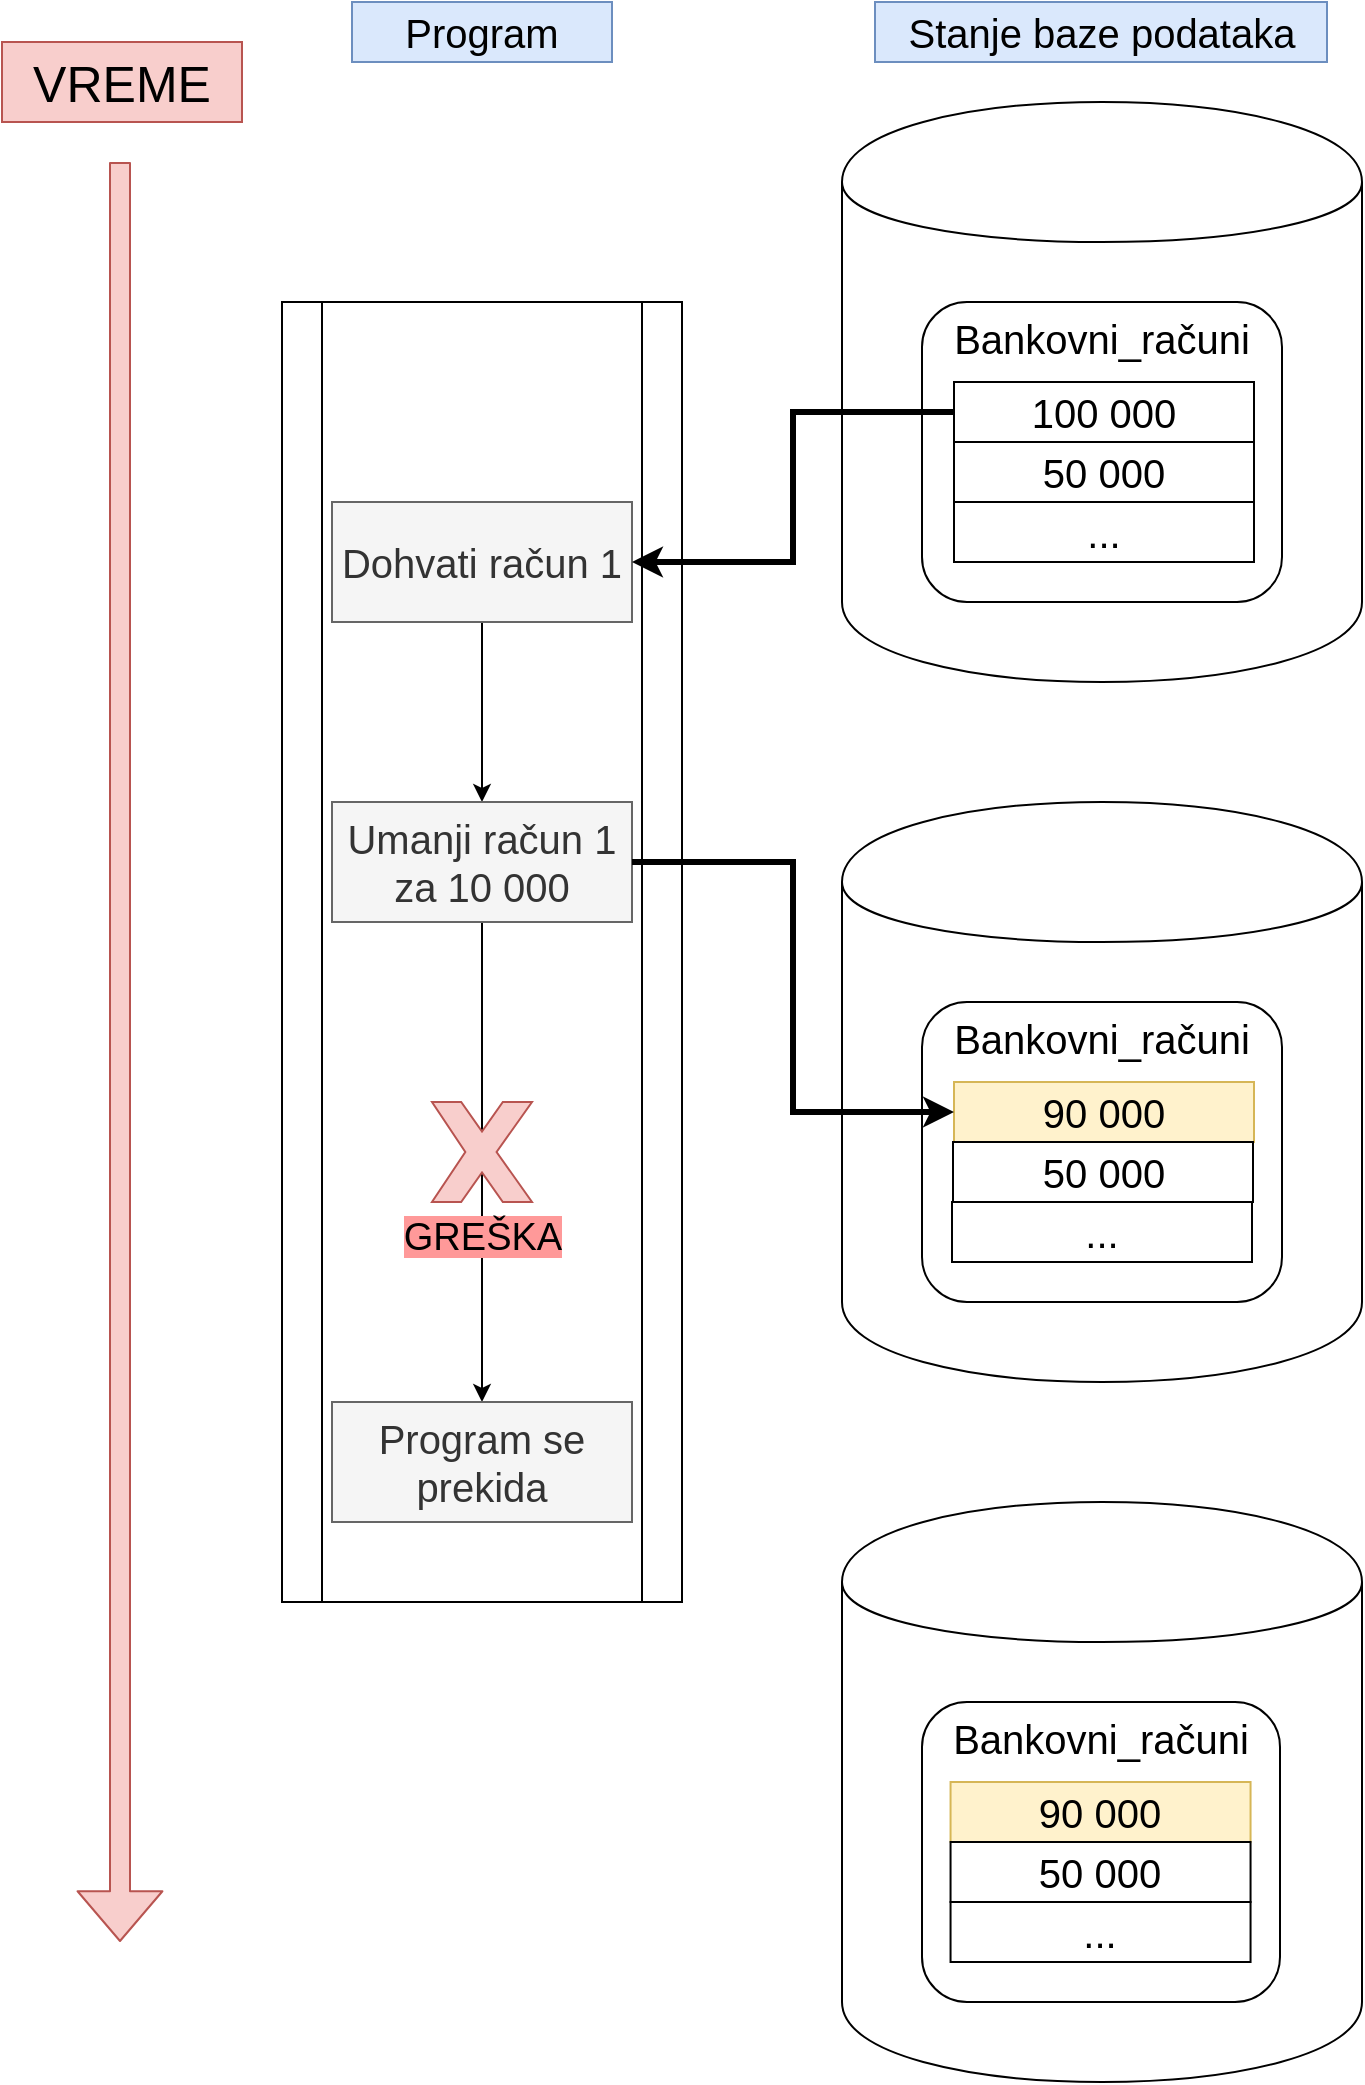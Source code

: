 <mxfile version="11.3.0" type="device" pages="1"><diagram id="J8XDwqtPJ2iqr0Ut4vWG" name="Page-1"><mxGraphModel dx="981" dy="567" grid="1" gridSize="10" guides="1" tooltips="1" connect="1" arrows="1" fold="1" page="1" pageScale="1" pageWidth="850" pageHeight="1100" math="0" shadow="0"><root><mxCell id="0"/><mxCell id="1" parent="0"/><mxCell id="MhXfpCFOzw-qpu2R7O6C-27" value="" style="shape=cylinder;whiteSpace=wrap;html=1;boundedLbl=1;backgroundOutline=1;verticalAlign=middle;labelPosition=center;verticalLabelPosition=middle;align=center;fontSize=20;" parent="1" vertex="1"><mxGeometry x="510" y="450" width="260" height="290" as="geometry"/></mxCell><mxCell id="MhXfpCFOzw-qpu2R7O6C-29" value="Bankovni_računi" style="rounded=1;whiteSpace=wrap;html=1;verticalAlign=top;fontSize=20;" parent="1" vertex="1"><mxGeometry x="550" y="550" width="180" height="150" as="geometry"/></mxCell><mxCell id="MhXfpCFOzw-qpu2R7O6C-33" value="90 000" style="rounded=0;whiteSpace=wrap;html=1;fillColor=#fff2cc;strokeColor=#d6b656;fontSize=20;" parent="1" vertex="1"><mxGeometry x="566" y="590" width="150" height="30" as="geometry"/></mxCell><mxCell id="MhXfpCFOzw-qpu2R7O6C-17" value="" style="shape=process;whiteSpace=wrap;html=1;backgroundOutline=1;verticalAlign=top;fontSize=20;" parent="1" vertex="1"><mxGeometry x="230" y="200" width="200" height="650" as="geometry"/></mxCell><mxCell id="MhXfpCFOzw-qpu2R7O6C-35" style="edgeStyle=orthogonalEdgeStyle;rounded=0;orthogonalLoop=1;jettySize=auto;html=1;exitX=0.5;exitY=1;exitDx=0;exitDy=0;entryX=0.5;entryY=0;entryDx=0;entryDy=0;fontSize=20;" parent="1" source="MhXfpCFOzw-qpu2R7O6C-18" target="MhXfpCFOzw-qpu2R7O6C-19" edge="1"><mxGeometry relative="1" as="geometry"/></mxCell><mxCell id="MhXfpCFOzw-qpu2R7O6C-18" value="Dohvati račun 1" style="text;html=1;strokeColor=#666666;fillColor=#f5f5f5;align=center;verticalAlign=middle;whiteSpace=wrap;rounded=0;fontColor=#333333;fontSize=20;" parent="1" vertex="1"><mxGeometry x="255" y="300" width="150" height="60" as="geometry"/></mxCell><mxCell id="MhXfpCFOzw-qpu2R7O6C-48" style="edgeStyle=orthogonalEdgeStyle;rounded=0;orthogonalLoop=1;jettySize=auto;html=1;exitX=0.5;exitY=1;exitDx=0;exitDy=0;entryX=0.5;entryY=0;entryDx=0;entryDy=0;fontSize=20;" parent="1" source="MhXfpCFOzw-qpu2R7O6C-19" target="MhXfpCFOzw-qpu2R7O6C-39" edge="1"><mxGeometry relative="1" as="geometry"/></mxCell><mxCell id="MhXfpCFOzw-qpu2R7O6C-19" value="Umanji račun 1&lt;br&gt;za 10 000" style="text;html=1;strokeColor=#666666;fillColor=#f5f5f5;align=center;verticalAlign=middle;whiteSpace=wrap;rounded=0;fontColor=#333333;fontSize=20;" parent="1" vertex="1"><mxGeometry x="255" y="450" width="150" height="60" as="geometry"/></mxCell><mxCell id="MhXfpCFOzw-qpu2R7O6C-2" value="Stanje baze podataka" style="text;html=1;strokeColor=#6c8ebf;fillColor=#dae8fc;align=center;verticalAlign=middle;whiteSpace=wrap;rounded=0;fontSize=20;" parent="1" vertex="1"><mxGeometry x="526.5" y="50" width="226" height="30" as="geometry"/></mxCell><mxCell id="MhXfpCFOzw-qpu2R7O6C-24" value="Program" style="text;html=1;strokeColor=#6c8ebf;fillColor=#dae8fc;align=center;verticalAlign=middle;whiteSpace=wrap;rounded=0;fontSize=20;" parent="1" vertex="1"><mxGeometry x="265" y="50" width="130" height="30" as="geometry"/></mxCell><mxCell id="MhXfpCFOzw-qpu2R7O6C-39" value="Program se prekida" style="text;html=1;strokeColor=#666666;fillColor=#f5f5f5;align=center;verticalAlign=middle;whiteSpace=wrap;rounded=0;fontColor=#333333;fontSize=20;" parent="1" vertex="1"><mxGeometry x="255" y="750" width="150" height="60" as="geometry"/></mxCell><mxCell id="MhXfpCFOzw-qpu2R7O6C-49" value="" style="shape=flexArrow;endArrow=classic;html=1;fontSize=17;fillColor=#f8cecc;strokeColor=#b85450;endWidth=31.429;endSize=7.957;" parent="1" edge="1"><mxGeometry width="50" height="50" relative="1" as="geometry"><mxPoint x="149" y="130" as="sourcePoint"/><mxPoint x="149" y="1020" as="targetPoint"/></mxGeometry></mxCell><mxCell id="MhXfpCFOzw-qpu2R7O6C-50" value="VREME" style="text;html=1;strokeColor=#b85450;fillColor=#f8cecc;align=center;verticalAlign=middle;whiteSpace=wrap;rounded=0;fontSize=25;" parent="1" vertex="1"><mxGeometry x="90" y="70" width="120" height="40" as="geometry"/></mxCell><mxCell id="MhXfpCFOzw-qpu2R7O6C-1" value="" style="shape=cylinder;whiteSpace=wrap;html=1;boundedLbl=1;backgroundOutline=1;verticalAlign=middle;labelPosition=center;verticalLabelPosition=middle;align=center;fontSize=20;" parent="1" vertex="1"><mxGeometry x="510" y="100" width="260" height="290" as="geometry"/></mxCell><mxCell id="MhXfpCFOzw-qpu2R7O6C-16" value="" style="group;fontSize=20;" parent="1" vertex="1" connectable="0"><mxGeometry x="550" y="200" width="180" height="150" as="geometry"/></mxCell><mxCell id="MhXfpCFOzw-qpu2R7O6C-8" value="Bankovni_računi" style="rounded=1;whiteSpace=wrap;html=1;verticalAlign=top;fontSize=20;" parent="MhXfpCFOzw-qpu2R7O6C-16" vertex="1"><mxGeometry width="180" height="150" as="geometry"/></mxCell><mxCell id="MhXfpCFOzw-qpu2R7O6C-4" value="100 000" style="rounded=0;whiteSpace=wrap;html=1;fontSize=20;" parent="MhXfpCFOzw-qpu2R7O6C-16" vertex="1"><mxGeometry x="16" y="40" width="150" height="30" as="geometry"/></mxCell><mxCell id="MhXfpCFOzw-qpu2R7O6C-5" value="50 000" style="rounded=0;whiteSpace=wrap;html=1;fontSize=20;" parent="MhXfpCFOzw-qpu2R7O6C-16" vertex="1"><mxGeometry x="16" y="70" width="150" height="30" as="geometry"/></mxCell><mxCell id="MhXfpCFOzw-qpu2R7O6C-6" value="..." style="rounded=0;whiteSpace=wrap;html=1;fontSize=20;" parent="MhXfpCFOzw-qpu2R7O6C-16" vertex="1"><mxGeometry x="16" y="100" width="150" height="30" as="geometry"/></mxCell><mxCell id="MhXfpCFOzw-qpu2R7O6C-41" value="" style="shape=cylinder;whiteSpace=wrap;html=1;boundedLbl=1;backgroundOutline=1;verticalAlign=middle;labelPosition=center;verticalLabelPosition=middle;align=center;fontSize=20;" parent="1" vertex="1"><mxGeometry x="510" y="800" width="260" height="290" as="geometry"/></mxCell><mxCell id="MhXfpCFOzw-qpu2R7O6C-42" value="" style="group;fontSize=20;" parent="1" vertex="1" connectable="0"><mxGeometry x="550" y="900" width="180" height="150" as="geometry"/></mxCell><mxCell id="MhXfpCFOzw-qpu2R7O6C-43" value="Bankovni_računi" style="rounded=1;whiteSpace=wrap;html=1;verticalAlign=top;fontSize=20;" parent="MhXfpCFOzw-qpu2R7O6C-42" vertex="1"><mxGeometry width="179" height="150" as="geometry"/></mxCell><mxCell id="MhXfpCFOzw-qpu2R7O6C-44" value="90 000" style="rounded=0;whiteSpace=wrap;html=1;fillColor=#fff2cc;strokeColor=#d6b656;fontSize=20;" parent="MhXfpCFOzw-qpu2R7O6C-42" vertex="1"><mxGeometry x="14.276" y="40" width="150" height="30" as="geometry"/></mxCell><mxCell id="MhXfpCFOzw-qpu2R7O6C-45" value="50 000" style="rounded=0;whiteSpace=wrap;html=1;fontSize=20;" parent="MhXfpCFOzw-qpu2R7O6C-42" vertex="1"><mxGeometry x="14.276" y="70" width="150" height="30" as="geometry"/></mxCell><mxCell id="MhXfpCFOzw-qpu2R7O6C-46" value="..." style="rounded=0;whiteSpace=wrap;html=1;fontSize=20;" parent="MhXfpCFOzw-qpu2R7O6C-42" vertex="1"><mxGeometry x="14.276" y="100" width="150" height="30" as="geometry"/></mxCell><mxCell id="MhXfpCFOzw-qpu2R7O6C-34" style="edgeStyle=orthogonalEdgeStyle;rounded=0;orthogonalLoop=1;jettySize=auto;html=1;exitX=0;exitY=0.5;exitDx=0;exitDy=0;entryX=1;entryY=0.5;entryDx=0;entryDy=0;fontSize=20;strokeWidth=3;" parent="1" source="MhXfpCFOzw-qpu2R7O6C-4" target="MhXfpCFOzw-qpu2R7O6C-18" edge="1"><mxGeometry relative="1" as="geometry"/></mxCell><mxCell id="MhXfpCFOzw-qpu2R7O6C-31" value="..." style="rounded=0;whiteSpace=wrap;html=1;fontSize=20;" parent="1" vertex="1"><mxGeometry x="565" y="650" width="150" height="30" as="geometry"/></mxCell><mxCell id="MhXfpCFOzw-qpu2R7O6C-32" value="50 000" style="rounded=0;whiteSpace=wrap;html=1;fontSize=20;" parent="1" vertex="1"><mxGeometry x="565.5" y="620" width="150" height="30" as="geometry"/></mxCell><mxCell id="MhXfpCFOzw-qpu2R7O6C-36" style="edgeStyle=orthogonalEdgeStyle;rounded=0;orthogonalLoop=1;jettySize=auto;html=1;exitX=1;exitY=0.5;exitDx=0;exitDy=0;entryX=0;entryY=0.5;entryDx=0;entryDy=0;fontSize=20;strokeWidth=3;" parent="1" source="MhXfpCFOzw-qpu2R7O6C-19" target="MhXfpCFOzw-qpu2R7O6C-33" edge="1"><mxGeometry relative="1" as="geometry"/></mxCell><mxCell id="_H-zhejFZQRN5qvl-YCb-2" value="&lt;font style=&quot;font-size: 19px ; background-color: rgb(255 , 153 , 153)&quot;&gt;GREŠKA&lt;/font&gt;" style="verticalLabelPosition=bottom;verticalAlign=top;html=1;shape=mxgraph.basic.x;fillColor=#f8cecc;strokeColor=#b85450;" vertex="1" parent="1"><mxGeometry x="305" y="600" width="50" height="50" as="geometry"/></mxCell></root></mxGraphModel></diagram></mxfile>